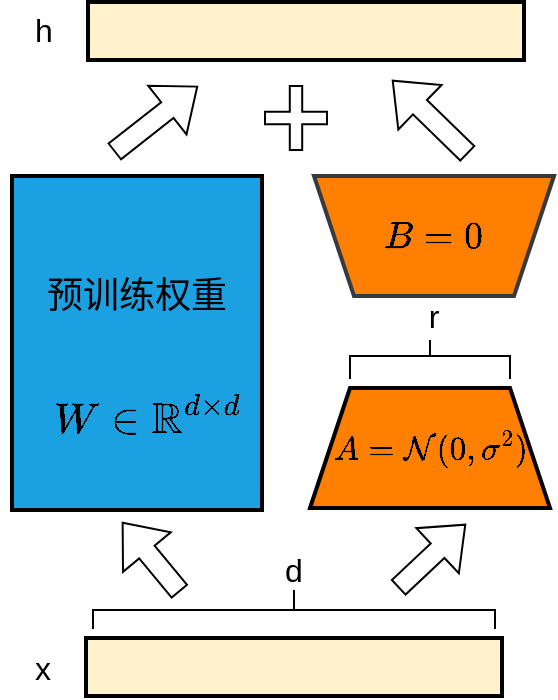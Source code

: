 <mxfile version="27.2.0">
  <diagram name="Page-1" id="5KaacPREWQx3gVUIeVoh">
    <mxGraphModel dx="1234" dy="790" grid="0" gridSize="10" guides="1" tooltips="1" connect="1" arrows="1" fold="1" page="1" pageScale="1" pageWidth="850" pageHeight="1100" math="1" shadow="0">
      <root>
        <mxCell id="0" />
        <mxCell id="1" parent="0" />
        <mxCell id="a46ChgIavTmSFneUHiaQ-8" value="" style="shape=trapezoid;perimeter=trapezoidPerimeter;whiteSpace=wrap;html=1;fixedSize=1;strokeWidth=2;fillColor=#FF8000;strokeColor=#36393d;rotation=-180;" vertex="1" parent="1">
          <mxGeometry x="416" y="310" width="120" height="60" as="geometry" />
        </mxCell>
        <mxCell id="a46ChgIavTmSFneUHiaQ-1" value="" style="rounded=0;whiteSpace=wrap;html=1;strokeWidth=2;fillColor=#fff2cc;strokeColor=#000000;" vertex="1" parent="1">
          <mxGeometry x="303" y="223" width="218" height="29" as="geometry" />
        </mxCell>
        <mxCell id="a46ChgIavTmSFneUHiaQ-2" value="" style="rounded=0;whiteSpace=wrap;html=1;strokeWidth=2;fillColor=#fff2cc;strokeColor=#000000;" vertex="1" parent="1">
          <mxGeometry x="302" y="541" width="208" height="29" as="geometry" />
        </mxCell>
        <mxCell id="a46ChgIavTmSFneUHiaQ-3" value="" style="rounded=0;whiteSpace=wrap;html=1;fillColor=#1ba1e2;fontColor=#ffffff;strokeColor=#000000;strokeWidth=2;" vertex="1" parent="1">
          <mxGeometry x="265" y="310" width="125" height="167" as="geometry" />
        </mxCell>
        <mxCell id="a46ChgIavTmSFneUHiaQ-4" value="&lt;font style=&quot;font-size: 18px;&quot;&gt;预训练权重&lt;/font&gt;" style="text;html=1;align=center;verticalAlign=middle;whiteSpace=wrap;rounded=0;" vertex="1" parent="1">
          <mxGeometry x="276" y="355" width="103" height="30" as="geometry" />
        </mxCell>
        <mxCell id="a46ChgIavTmSFneUHiaQ-5" value="&lt;font style=&quot;font-size: 18px;&quot;&gt;$$W \in \mathbb{R}^{d \times d}$$&lt;/font&gt;" style="text;html=1;align=center;verticalAlign=middle;whiteSpace=wrap;rounded=0;" vertex="1" parent="1">
          <mxGeometry x="283" y="409" width="100" height="43" as="geometry" />
        </mxCell>
        <mxCell id="a46ChgIavTmSFneUHiaQ-6" value="&lt;font style=&quot;font-size: 16px;&quot;&gt;$$B = 0$$&lt;/font&gt;" style="text;html=1;align=center;verticalAlign=middle;whiteSpace=wrap;rounded=0;" vertex="1" parent="1">
          <mxGeometry x="446" y="325" width="60" height="30" as="geometry" />
        </mxCell>
        <mxCell id="a46ChgIavTmSFneUHiaQ-7" value="" style="shape=trapezoid;perimeter=trapezoidPerimeter;whiteSpace=wrap;html=1;fixedSize=1;strokeWidth=2;fillColor=#FF8000;" vertex="1" parent="1">
          <mxGeometry x="414" y="416" width="120" height="60" as="geometry" />
        </mxCell>
        <mxCell id="a46ChgIavTmSFneUHiaQ-9" value="&lt;font style=&quot;font-size: 14px;&quot;&gt;$$A = \mathcal{N}(0, \sigma^2)$$&lt;/font&gt;" style="text;html=1;align=center;verticalAlign=middle;whiteSpace=wrap;rounded=0;" vertex="1" parent="1">
          <mxGeometry x="431" y="422.5" width="86" height="47" as="geometry" />
        </mxCell>
        <mxCell id="a46ChgIavTmSFneUHiaQ-10" style="edgeStyle=orthogonalEdgeStyle;rounded=0;orthogonalLoop=1;jettySize=auto;html=1;exitX=0.5;exitY=1;exitDx=0;exitDy=0;" edge="1" parent="1" source="a46ChgIavTmSFneUHiaQ-4" target="a46ChgIavTmSFneUHiaQ-4">
          <mxGeometry relative="1" as="geometry" />
        </mxCell>
        <mxCell id="a46ChgIavTmSFneUHiaQ-11" value="&lt;font style=&quot;font-size: 16px;&quot;&gt;h&lt;/font&gt;" style="text;html=1;align=center;verticalAlign=middle;whiteSpace=wrap;rounded=0;" vertex="1" parent="1">
          <mxGeometry x="259" y="222" width="44" height="30" as="geometry" />
        </mxCell>
        <mxCell id="a46ChgIavTmSFneUHiaQ-12" value="&lt;span style=&quot;font-size: 16px;&quot;&gt;x&lt;/span&gt;" style="text;html=1;align=center;verticalAlign=middle;whiteSpace=wrap;rounded=0;" vertex="1" parent="1">
          <mxGeometry x="259" y="541" width="43" height="30" as="geometry" />
        </mxCell>
        <mxCell id="a46ChgIavTmSFneUHiaQ-13" value="" style="shape=flexArrow;endArrow=classic;html=1;rounded=0;" edge="1" parent="1">
          <mxGeometry width="50" height="50" relative="1" as="geometry">
            <mxPoint x="316" y="298" as="sourcePoint" />
            <mxPoint x="358" y="265" as="targetPoint" />
          </mxGeometry>
        </mxCell>
        <mxCell id="a46ChgIavTmSFneUHiaQ-14" value="" style="shape=flexArrow;endArrow=classic;html=1;rounded=0;" edge="1" parent="1">
          <mxGeometry width="50" height="50" relative="1" as="geometry">
            <mxPoint x="493" y="299" as="sourcePoint" />
            <mxPoint x="455" y="262" as="targetPoint" />
          </mxGeometry>
        </mxCell>
        <mxCell id="a46ChgIavTmSFneUHiaQ-15" value="" style="shape=cross;whiteSpace=wrap;html=1;" vertex="1" parent="1">
          <mxGeometry x="391.5" y="265" width="31" height="32" as="geometry" />
        </mxCell>
        <mxCell id="a46ChgIavTmSFneUHiaQ-16" value="" style="shape=flexArrow;endArrow=classic;html=1;rounded=0;" edge="1" parent="1">
          <mxGeometry width="50" height="50" relative="1" as="geometry">
            <mxPoint x="349" y="518" as="sourcePoint" />
            <mxPoint x="320" y="483" as="targetPoint" />
          </mxGeometry>
        </mxCell>
        <mxCell id="a46ChgIavTmSFneUHiaQ-18" value="" style="shape=flexArrow;endArrow=classic;html=1;rounded=0;" edge="1" parent="1">
          <mxGeometry width="50" height="50" relative="1" as="geometry">
            <mxPoint x="458" y="516" as="sourcePoint" />
            <mxPoint x="492" y="484" as="targetPoint" />
          </mxGeometry>
        </mxCell>
        <mxCell id="a46ChgIavTmSFneUHiaQ-20" value="" style="shape=partialRectangle;whiteSpace=wrap;html=1;bottom=1;right=1;left=1;top=0;fillColor=none;routingCenterX=-0.5;rotation=-180;" vertex="1" parent="1">
          <mxGeometry x="305.5" y="527" width="201" height="9" as="geometry" />
        </mxCell>
        <mxCell id="a46ChgIavTmSFneUHiaQ-21" value="" style="line;strokeWidth=1;direction=south;html=1;" vertex="1" parent="1">
          <mxGeometry x="401" y="517" width="10" height="10" as="geometry" />
        </mxCell>
        <mxCell id="a46ChgIavTmSFneUHiaQ-23" value="&lt;span style=&quot;font-size: 16px;&quot;&gt;d&lt;/span&gt;" style="text;html=1;align=center;verticalAlign=middle;whiteSpace=wrap;rounded=0;" vertex="1" parent="1">
          <mxGeometry x="376" y="492" width="60" height="30" as="geometry" />
        </mxCell>
        <mxCell id="a46ChgIavTmSFneUHiaQ-24" value="" style="shape=partialRectangle;whiteSpace=wrap;html=1;bottom=1;right=1;left=1;top=0;fillColor=none;routingCenterX=-0.5;rotation=-180;" vertex="1" parent="1">
          <mxGeometry x="434" y="400" width="80" height="11" as="geometry" />
        </mxCell>
        <mxCell id="a46ChgIavTmSFneUHiaQ-25" value="" style="line;strokeWidth=1;direction=south;html=1;" vertex="1" parent="1">
          <mxGeometry x="469" y="392" width="10" height="8" as="geometry" />
        </mxCell>
        <mxCell id="a46ChgIavTmSFneUHiaQ-26" value="&lt;span style=&quot;font-size: 16px;&quot;&gt;r&lt;/span&gt;" style="text;html=1;align=center;verticalAlign=middle;whiteSpace=wrap;rounded=0;" vertex="1" parent="1">
          <mxGeometry x="446" y="365" width="60" height="30" as="geometry" />
        </mxCell>
      </root>
    </mxGraphModel>
  </diagram>
</mxfile>
